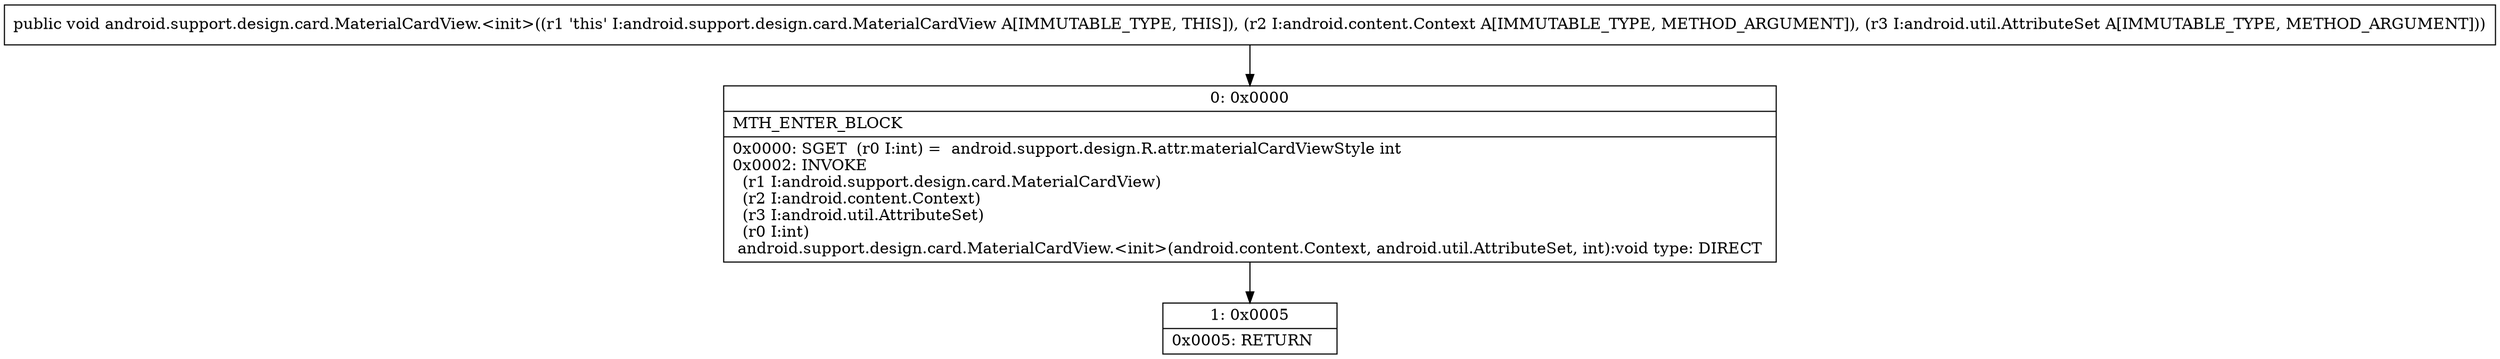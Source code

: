 digraph "CFG forandroid.support.design.card.MaterialCardView.\<init\>(Landroid\/content\/Context;Landroid\/util\/AttributeSet;)V" {
Node_0 [shape=record,label="{0\:\ 0x0000|MTH_ENTER_BLOCK\l|0x0000: SGET  (r0 I:int) =  android.support.design.R.attr.materialCardViewStyle int \l0x0002: INVOKE  \l  (r1 I:android.support.design.card.MaterialCardView)\l  (r2 I:android.content.Context)\l  (r3 I:android.util.AttributeSet)\l  (r0 I:int)\l android.support.design.card.MaterialCardView.\<init\>(android.content.Context, android.util.AttributeSet, int):void type: DIRECT \l}"];
Node_1 [shape=record,label="{1\:\ 0x0005|0x0005: RETURN   \l}"];
MethodNode[shape=record,label="{public void android.support.design.card.MaterialCardView.\<init\>((r1 'this' I:android.support.design.card.MaterialCardView A[IMMUTABLE_TYPE, THIS]), (r2 I:android.content.Context A[IMMUTABLE_TYPE, METHOD_ARGUMENT]), (r3 I:android.util.AttributeSet A[IMMUTABLE_TYPE, METHOD_ARGUMENT])) }"];
MethodNode -> Node_0;
Node_0 -> Node_1;
}


